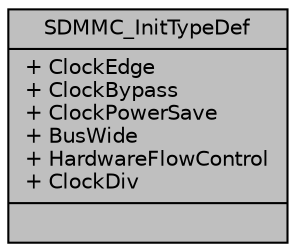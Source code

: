 digraph "SDMMC_InitTypeDef"
{
  edge [fontname="Helvetica",fontsize="10",labelfontname="Helvetica",labelfontsize="10"];
  node [fontname="Helvetica",fontsize="10",shape=record];
  Node1 [label="{SDMMC_InitTypeDef\n|+ ClockEdge\l+ ClockBypass\l+ ClockPowerSave\l+ BusWide\l+ HardwareFlowControl\l+ ClockDiv\l|}",height=0.2,width=0.4,color="black", fillcolor="grey75", style="filled", fontcolor="black"];
}
